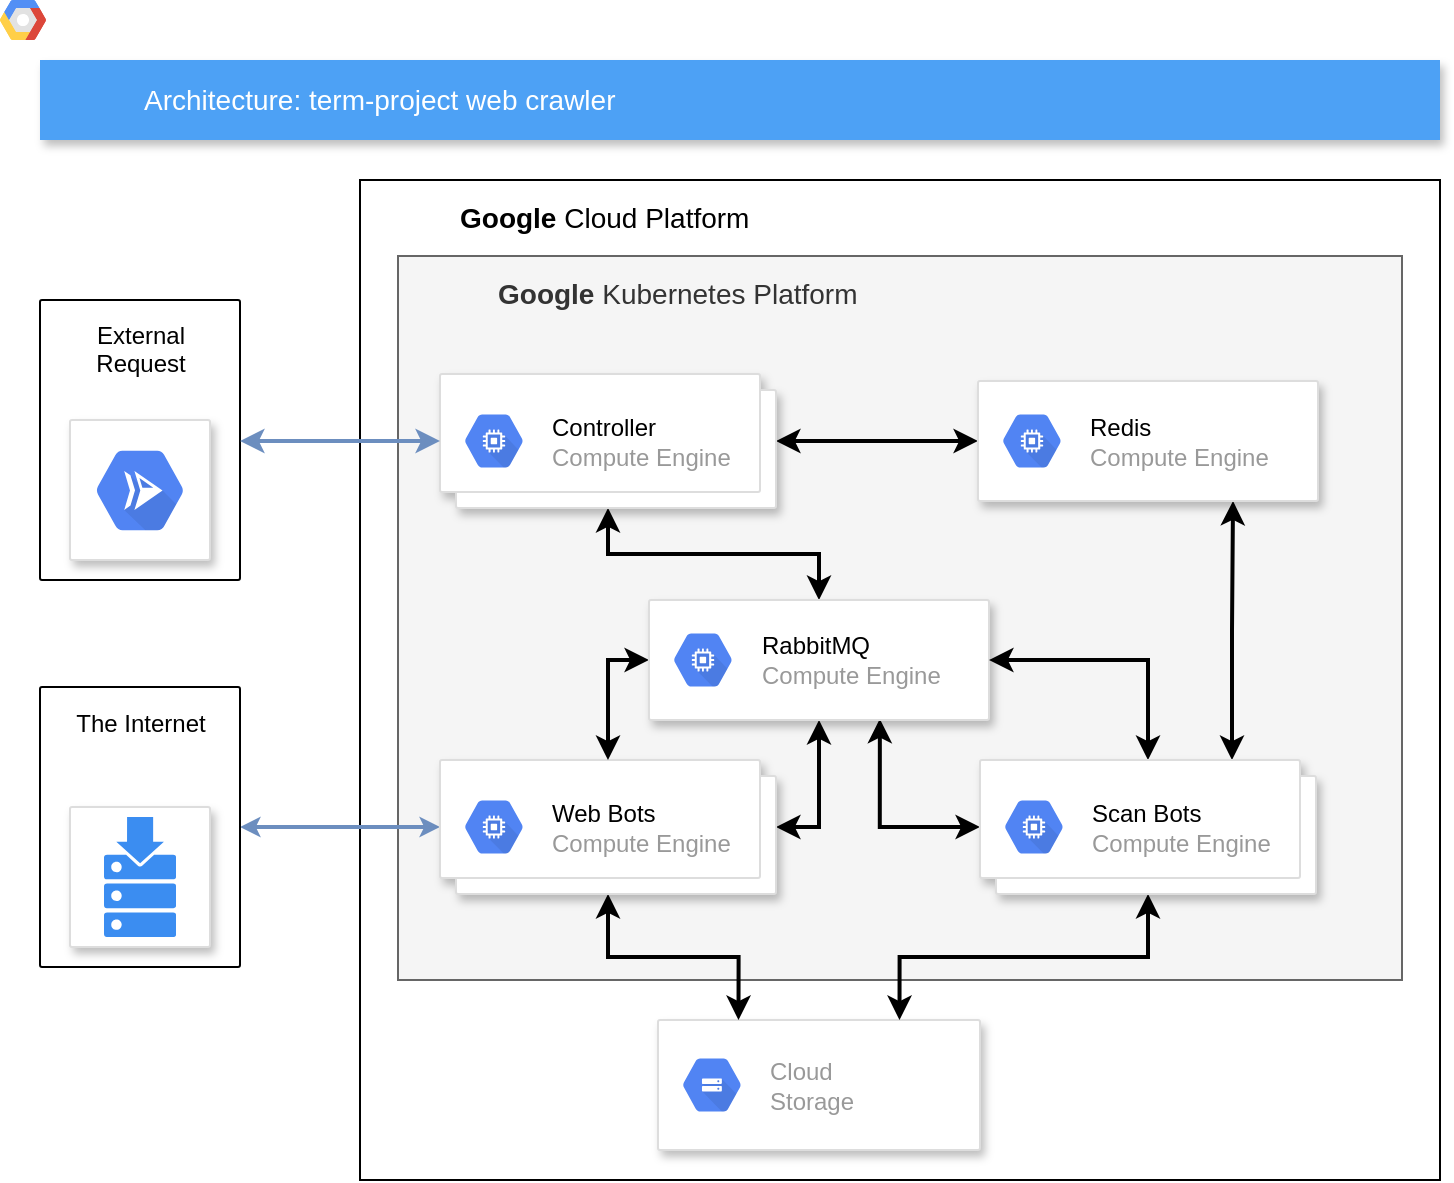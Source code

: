 <mxfile version="12.7.6" type="device"><diagram id="f106602c-feb2-e66a-4537-3a34d633f6aa" name="Page-1"><mxGraphModel dx="916" dy="793" grid="1" gridSize="10" guides="1" tooltips="1" connect="1" arrows="1" fold="1" page="1" pageScale="1" pageWidth="1169" pageHeight="827" background="#ffffff" math="0" shadow="0"><root><mxCell id="0"/><mxCell id="1" parent="0"/><mxCell id="14" value="&lt;b&gt;Google &lt;/b&gt;Cloud Platform" style="shadow=0;fontSize=14;align=left;spacing=10;9E9E9E;verticalAlign=top;spacingTop=-4;fontStyle=0;spacingLeft=40;html=1;" parent="1" vertex="1"><mxGeometry x="200" y="100" width="540" height="500" as="geometry"/></mxCell><mxCell id="0Fnp5fT_RocTNwi1xGSk-1020" value="&lt;b&gt;Google&lt;/b&gt; Kubernetes Platform" style="shadow=0;fontSize=14;align=left;spacing=10;9E9E9E;verticalAlign=top;spacingTop=-4;fontStyle=0;spacingLeft=40;html=1;fillColor=#f5f5f5;strokeColor=#666666;fontColor=#333333;" parent="1" vertex="1"><mxGeometry x="219" y="138" width="502" height="362" as="geometry"/></mxCell><mxCell id="818" value="Architecture: term-project web crawler" style="fillColor=#4DA1F5;strokeColor=none;shadow=1;gradientColor=none;fontSize=14;align=left;spacingLeft=50;fontColor=#ffffff;html=1;" parent="1" vertex="1"><mxGeometry x="40" y="40" width="700" height="40" as="geometry"/></mxCell><mxCell id="999" style="edgeStyle=orthogonalEdgeStyle;rounded=0;elbow=vertical;html=1;labelBackgroundColor=none;startFill=1;startSize=4;endArrow=classic;endFill=1;endSize=4;jettySize=auto;orthogonalLoop=1;strokeColor=#6c8ebf;strokeWidth=2;fontSize=12;fontColor=#000000;align=left;dashed=0;startArrow=classic;fillColor=#dae8fc;" parent="1" source="997" target="0Fnp5fT_RocTNwi1xGSk-1035" edge="1"><mxGeometry relative="1" as="geometry"><Array as="points"/><mxPoint x="252.138" y="232.172" as="targetPoint"/></mxGeometry></mxCell><mxCell id="0Fnp5fT_RocTNwi1xGSk-1002" value="" style="group" parent="1" vertex="1" connectable="0"><mxGeometry x="40" y="353.5" width="100" height="140" as="geometry"/></mxCell><mxCell id="997" value="The Internet" style="rounded=1;absoluteArcSize=1;arcSize=2;html=1;shadow=0;dashed=0;fontSize=12;align=center;verticalAlign=top;spacing=10;spacingTop=-4;" parent="0Fnp5fT_RocTNwi1xGSk-1002" vertex="1"><mxGeometry width="100" height="140" as="geometry"/></mxCell><mxCell id="985" value="" style="strokeColor=#dddddd;fillColor=#ffffff;shadow=1;strokeWidth=1;rounded=1;absoluteArcSize=1;arcSize=2;labelPosition=center;verticalLabelPosition=middle;align=center;verticalAlign=bottom;spacingLeft=0;fontColor=#999999;fontSize=12;whiteSpace=wrap;spacingBottom=2;html=1;" parent="0Fnp5fT_RocTNwi1xGSk-1002" vertex="1"><mxGeometry x="15" y="60" width="70" height="70" as="geometry"/></mxCell><mxCell id="0Fnp5fT_RocTNwi1xGSk-1001" value="" style="html=1;aspect=fixed;strokeColor=none;shadow=0;align=center;verticalAlign=top;fillColor=#3B8DF1;shape=mxgraph.gcp2.repository" parent="0Fnp5fT_RocTNwi1xGSk-1002" vertex="1"><mxGeometry x="32" y="65" width="36" height="60" as="geometry"/></mxCell><mxCell id="0Fnp5fT_RocTNwi1xGSk-1009" value="" style="group" parent="1" vertex="1" connectable="0"><mxGeometry x="40" y="160" width="100" height="140" as="geometry"/></mxCell><mxCell id="0Fnp5fT_RocTNwi1xGSk-1010" value="External&lt;br&gt;Request" style="rounded=1;absoluteArcSize=1;arcSize=2;html=1;shadow=0;dashed=0;fontSize=12;align=center;verticalAlign=top;spacing=10;spacingTop=-4;" parent="0Fnp5fT_RocTNwi1xGSk-1009" vertex="1"><mxGeometry width="100" height="140" as="geometry"/></mxCell><mxCell id="0Fnp5fT_RocTNwi1xGSk-1011" value="" style="strokeColor=#dddddd;fillColor=#ffffff;shadow=1;strokeWidth=1;rounded=1;absoluteArcSize=1;arcSize=2;labelPosition=center;verticalLabelPosition=middle;align=center;verticalAlign=bottom;spacingLeft=0;fontColor=#999999;fontSize=12;whiteSpace=wrap;spacingBottom=2;html=1;" parent="0Fnp5fT_RocTNwi1xGSk-1009" vertex="1"><mxGeometry x="15" y="60" width="70" height="70" as="geometry"/></mxCell><mxCell id="0Fnp5fT_RocTNwi1xGSk-1039" value="" style="html=1;fillColor=#5184F3;strokeColor=none;verticalAlign=top;labelPosition=center;verticalLabelPosition=bottom;align=center;spacingTop=-6;fontSize=11;fontStyle=1;fontColor=#999999;shape=mxgraph.gcp2.hexIcon;prIcon=cloud_run" parent="0Fnp5fT_RocTNwi1xGSk-1009" vertex="1"><mxGeometry x="17" y="66" width="66" height="58.5" as="geometry"/></mxCell><mxCell id="0Fnp5fT_RocTNwi1xGSk-1021" value="" style="shape=mxgraph.gcp2.google_cloud_platform;fillColor=#F6F6F6;strokeColor=none;shadow=0;gradientColor=none;" parent="1" vertex="1"><mxGeometry width="23" height="20" relative="1" as="geometry"><mxPoint x="20" y="10" as="offset"/></mxGeometry></mxCell><mxCell id="15" value="" style="shape=mxgraph.gcp2.google_cloud_platform;fillColor=#F6F6F6;strokeColor=none;shadow=0;gradientColor=none;" parent="1" vertex="1"><mxGeometry width="23" height="20" relative="1" as="geometry"><mxPoint x="20" y="10" as="offset"/></mxGeometry></mxCell><mxCell id="0Fnp5fT_RocTNwi1xGSk-1006" value="" style="strokeColor=#dddddd;shadow=1;strokeWidth=1;rounded=1;absoluteArcSize=1;arcSize=2;align=center;" parent="1" vertex="1"><mxGeometry x="349" y="520" width="161" height="65" as="geometry"/></mxCell><mxCell id="0Fnp5fT_RocTNwi1xGSk-1007" value="Cloud&#10;Storage" style="dashed=0;connectable=0;html=1;fillColor=#5184F3;strokeColor=none;shape=mxgraph.gcp2.hexIcon;prIcon=cloud_storage;part=1;labelPosition=right;verticalLabelPosition=middle;align=left;verticalAlign=middle;spacingLeft=5;fontColor=#999999;fontSize=12;" parent="0Fnp5fT_RocTNwi1xGSk-1006" vertex="1"><mxGeometry y="0.5" width="44" height="39" relative="1" as="geometry"><mxPoint x="5" y="-19.5" as="offset"/></mxGeometry></mxCell><mxCell id="0Fnp5fT_RocTNwi1xGSk-1042" style="edgeStyle=orthogonalEdgeStyle;rounded=0;orthogonalLoop=1;jettySize=auto;html=1;exitX=0.5;exitY=1;exitDx=0;exitDy=0;startArrow=classic;startFill=1;endArrow=classic;endFill=1;strokeWidth=2;" parent="1" source="0Fnp5fT_RocTNwi1xGSk-1032" target="0Fnp5fT_RocTNwi1xGSk-1037" edge="1"><mxGeometry relative="1" as="geometry"/></mxCell><mxCell id="0Fnp5fT_RocTNwi1xGSk-1053" style="edgeStyle=orthogonalEdgeStyle;rounded=0;orthogonalLoop=1;jettySize=auto;html=1;exitX=1;exitY=0.5;exitDx=0;exitDy=0;startArrow=classic;startFill=1;endArrow=classic;endFill=1;strokeWidth=2;" parent="1" source="0Fnp5fT_RocTNwi1xGSk-1032" target="0Fnp5fT_RocTNwi1xGSk-1051" edge="1"><mxGeometry relative="1" as="geometry"/></mxCell><mxCell id="0Fnp5fT_RocTNwi1xGSk-1032" value="" style="shape=mxgraph.gcp2.doubleRect;strokeColor=#dddddd;shadow=1;strokeWidth=1;align=center;" parent="1" vertex="1"><mxGeometry x="240" y="197" width="168" height="67" as="geometry"/></mxCell><mxCell id="0Fnp5fT_RocTNwi1xGSk-1033" value="&lt;font color=&quot;#000000&quot;&gt;Controller&lt;/font&gt;&lt;br&gt;Compute Engine" style="dashed=0;connectable=0;html=1;fillColor=#5184F3;strokeColor=none;shape=mxgraph.gcp2.hexIcon;prIcon=compute_engine;part=1;labelPosition=right;verticalLabelPosition=middle;align=left;verticalAlign=middle;spacingLeft=5;fontColor=#999999;fontSize=12;" parent="0Fnp5fT_RocTNwi1xGSk-1032" vertex="1"><mxGeometry y="0.5" width="44" height="39" relative="1" as="geometry"><mxPoint x="5" y="-19.5" as="offset"/></mxGeometry></mxCell><mxCell id="0Fnp5fT_RocTNwi1xGSk-1034" style="edgeStyle=orthogonalEdgeStyle;rounded=0;orthogonalLoop=1;jettySize=auto;html=1;entryX=0;entryY=0.5;entryDx=0;entryDy=0;startArrow=classic;startFill=1;endArrow=classic;endFill=1;strokeWidth=2;fillColor=#dae8fc;strokeColor=#6c8ebf;" parent="1" source="0Fnp5fT_RocTNwi1xGSk-1010" target="0Fnp5fT_RocTNwi1xGSk-1032" edge="1"><mxGeometry relative="1" as="geometry"><Array as="points"><mxPoint x="190" y="230"/></Array></mxGeometry></mxCell><mxCell id="0Fnp5fT_RocTNwi1xGSk-1045" style="edgeStyle=orthogonalEdgeStyle;rounded=0;orthogonalLoop=1;jettySize=auto;html=1;exitX=0.5;exitY=1;exitDx=0;exitDy=0;startArrow=classic;startFill=1;endArrow=classic;endFill=1;strokeWidth=2;entryX=0.25;entryY=0;entryDx=0;entryDy=0;" parent="1" source="0Fnp5fT_RocTNwi1xGSk-1035" target="0Fnp5fT_RocTNwi1xGSk-1006" edge="1"><mxGeometry relative="1" as="geometry"/></mxCell><mxCell id="0Fnp5fT_RocTNwi1xGSk-1048" style="edgeStyle=orthogonalEdgeStyle;rounded=0;orthogonalLoop=1;jettySize=auto;html=1;exitX=1;exitY=0.5;exitDx=0;exitDy=0;entryX=0.5;entryY=1;entryDx=0;entryDy=0;startArrow=classic;startFill=1;endArrow=classic;endFill=1;strokeWidth=2;" parent="1" source="0Fnp5fT_RocTNwi1xGSk-1035" target="0Fnp5fT_RocTNwi1xGSk-1037" edge="1"><mxGeometry relative="1" as="geometry"/></mxCell><mxCell id="0Fnp5fT_RocTNwi1xGSk-1035" value="" style="shape=mxgraph.gcp2.doubleRect;strokeColor=#dddddd;shadow=1;strokeWidth=1;align=center;" parent="1" vertex="1"><mxGeometry x="240" y="390" width="168" height="67" as="geometry"/></mxCell><mxCell id="0Fnp5fT_RocTNwi1xGSk-1036" value="&lt;font color=&quot;#000000&quot;&gt;Web Bots&lt;/font&gt;&lt;br&gt;Compute Engine" style="dashed=0;connectable=0;html=1;fillColor=#5184F3;strokeColor=none;shape=mxgraph.gcp2.hexIcon;prIcon=compute_engine;part=1;labelPosition=right;verticalLabelPosition=middle;align=left;verticalAlign=middle;spacingLeft=5;fontColor=#999999;fontSize=12;" parent="0Fnp5fT_RocTNwi1xGSk-1035" vertex="1"><mxGeometry y="0.5" width="44" height="39" relative="1" as="geometry"><mxPoint x="5" y="-19.5" as="offset"/></mxGeometry></mxCell><mxCell id="0Fnp5fT_RocTNwi1xGSk-1044" style="edgeStyle=orthogonalEdgeStyle;rounded=0;orthogonalLoop=1;jettySize=auto;html=1;exitX=0;exitY=0.5;exitDx=0;exitDy=0;entryX=0.5;entryY=0;entryDx=0;entryDy=0;startArrow=classic;startFill=1;endArrow=classic;endFill=1;strokeWidth=2;" parent="1" source="0Fnp5fT_RocTNwi1xGSk-1037" target="0Fnp5fT_RocTNwi1xGSk-1035" edge="1"><mxGeometry relative="1" as="geometry"/></mxCell><mxCell id="0Fnp5fT_RocTNwi1xGSk-1049" style="edgeStyle=orthogonalEdgeStyle;rounded=0;orthogonalLoop=1;jettySize=auto;html=1;exitX=0.679;exitY=0.99;exitDx=0;exitDy=0;entryX=0;entryY=0.5;entryDx=0;entryDy=0;startArrow=classic;startFill=1;endArrow=classic;endFill=1;strokeWidth=2;exitPerimeter=0;" parent="1" source="0Fnp5fT_RocTNwi1xGSk-1037" target="0Fnp5fT_RocTNwi1xGSk-1046" edge="1"><mxGeometry relative="1" as="geometry"/></mxCell><mxCell id="0Fnp5fT_RocTNwi1xGSk-1037" value="" style="strokeColor=#dddddd;shadow=1;strokeWidth=1;rounded=1;absoluteArcSize=1;arcSize=2;align=center;" parent="1" vertex="1"><mxGeometry x="344.5" y="310" width="170" height="60" as="geometry"/></mxCell><mxCell id="0Fnp5fT_RocTNwi1xGSk-1038" value="&lt;font color=&quot;#000000&quot;&gt;RabbitMQ&lt;/font&gt;&lt;br&gt;Compute Engine" style="dashed=0;connectable=0;html=1;fillColor=#5184F3;strokeColor=none;shape=mxgraph.gcp2.hexIcon;prIcon=compute_engine;part=1;labelPosition=right;verticalLabelPosition=middle;align=left;verticalAlign=middle;spacingLeft=5;fontColor=#999999;fontSize=12;" parent="0Fnp5fT_RocTNwi1xGSk-1037" vertex="1"><mxGeometry y="0.5" width="44" height="39" relative="1" as="geometry"><mxPoint x="5" y="-19.5" as="offset"/></mxGeometry></mxCell><mxCell id="0Fnp5fT_RocTNwi1xGSk-1050" style="edgeStyle=orthogonalEdgeStyle;rounded=0;orthogonalLoop=1;jettySize=auto;html=1;exitX=0.5;exitY=1;exitDx=0;exitDy=0;entryX=0.75;entryY=0;entryDx=0;entryDy=0;startArrow=classic;startFill=1;endArrow=classic;endFill=1;strokeWidth=2;" parent="1" source="0Fnp5fT_RocTNwi1xGSk-1046" target="0Fnp5fT_RocTNwi1xGSk-1006" edge="1"><mxGeometry relative="1" as="geometry"/></mxCell><mxCell id="0Fnp5fT_RocTNwi1xGSk-1054" style="edgeStyle=orthogonalEdgeStyle;rounded=0;orthogonalLoop=1;jettySize=auto;html=1;exitX=0.75;exitY=0;exitDx=0;exitDy=0;startArrow=classic;startFill=1;endArrow=classic;endFill=1;strokeWidth=2;entryX=0.75;entryY=1;entryDx=0;entryDy=0;" parent="1" source="0Fnp5fT_RocTNwi1xGSk-1046" target="0Fnp5fT_RocTNwi1xGSk-1051" edge="1"><mxGeometry relative="1" as="geometry"/></mxCell><mxCell id="0Fnp5fT_RocTNwi1xGSk-1063" style="edgeStyle=orthogonalEdgeStyle;rounded=0;orthogonalLoop=1;jettySize=auto;html=1;exitX=0.5;exitY=0;exitDx=0;exitDy=0;entryX=1;entryY=0.5;entryDx=0;entryDy=0;startArrow=classic;startFill=1;endArrow=classic;endFill=1;strokeWidth=2;fontColor=#808080;" parent="1" source="0Fnp5fT_RocTNwi1xGSk-1046" target="0Fnp5fT_RocTNwi1xGSk-1037" edge="1"><mxGeometry relative="1" as="geometry"/></mxCell><mxCell id="0Fnp5fT_RocTNwi1xGSk-1046" value="" style="shape=mxgraph.gcp2.doubleRect;strokeColor=#dddddd;shadow=1;strokeWidth=1;align=center;" parent="1" vertex="1"><mxGeometry x="510" y="390" width="168" height="67" as="geometry"/></mxCell><mxCell id="0Fnp5fT_RocTNwi1xGSk-1047" value="&lt;font color=&quot;#000000&quot;&gt;Scan Bots&lt;/font&gt;&lt;br&gt;Compute Engine" style="dashed=0;connectable=0;html=1;fillColor=#5184F3;strokeColor=none;shape=mxgraph.gcp2.hexIcon;prIcon=compute_engine;part=1;labelPosition=right;verticalLabelPosition=middle;align=left;verticalAlign=middle;spacingLeft=5;fontColor=#999999;fontSize=12;" parent="0Fnp5fT_RocTNwi1xGSk-1046" vertex="1"><mxGeometry y="0.5" width="44" height="39" relative="1" as="geometry"><mxPoint x="5" y="-19.5" as="offset"/></mxGeometry></mxCell><mxCell id="0Fnp5fT_RocTNwi1xGSk-1051" value="" style="strokeColor=#dddddd;shadow=1;strokeWidth=1;rounded=1;absoluteArcSize=1;arcSize=2;align=center;" parent="1" vertex="1"><mxGeometry x="509" y="200.5" width="170" height="60" as="geometry"/></mxCell><mxCell id="0Fnp5fT_RocTNwi1xGSk-1052" value="&lt;font color=&quot;#000000&quot;&gt;Redis&lt;/font&gt;&lt;br&gt;Compute Engine" style="dashed=0;connectable=0;html=1;fillColor=#5184F3;strokeColor=none;shape=mxgraph.gcp2.hexIcon;prIcon=compute_engine;part=1;labelPosition=right;verticalLabelPosition=middle;align=left;verticalAlign=middle;spacingLeft=5;fontColor=#999999;fontSize=12;" parent="0Fnp5fT_RocTNwi1xGSk-1051" vertex="1"><mxGeometry y="0.5" width="44" height="39" relative="1" as="geometry"><mxPoint x="5" y="-19.5" as="offset"/></mxGeometry></mxCell></root></mxGraphModel></diagram></mxfile>